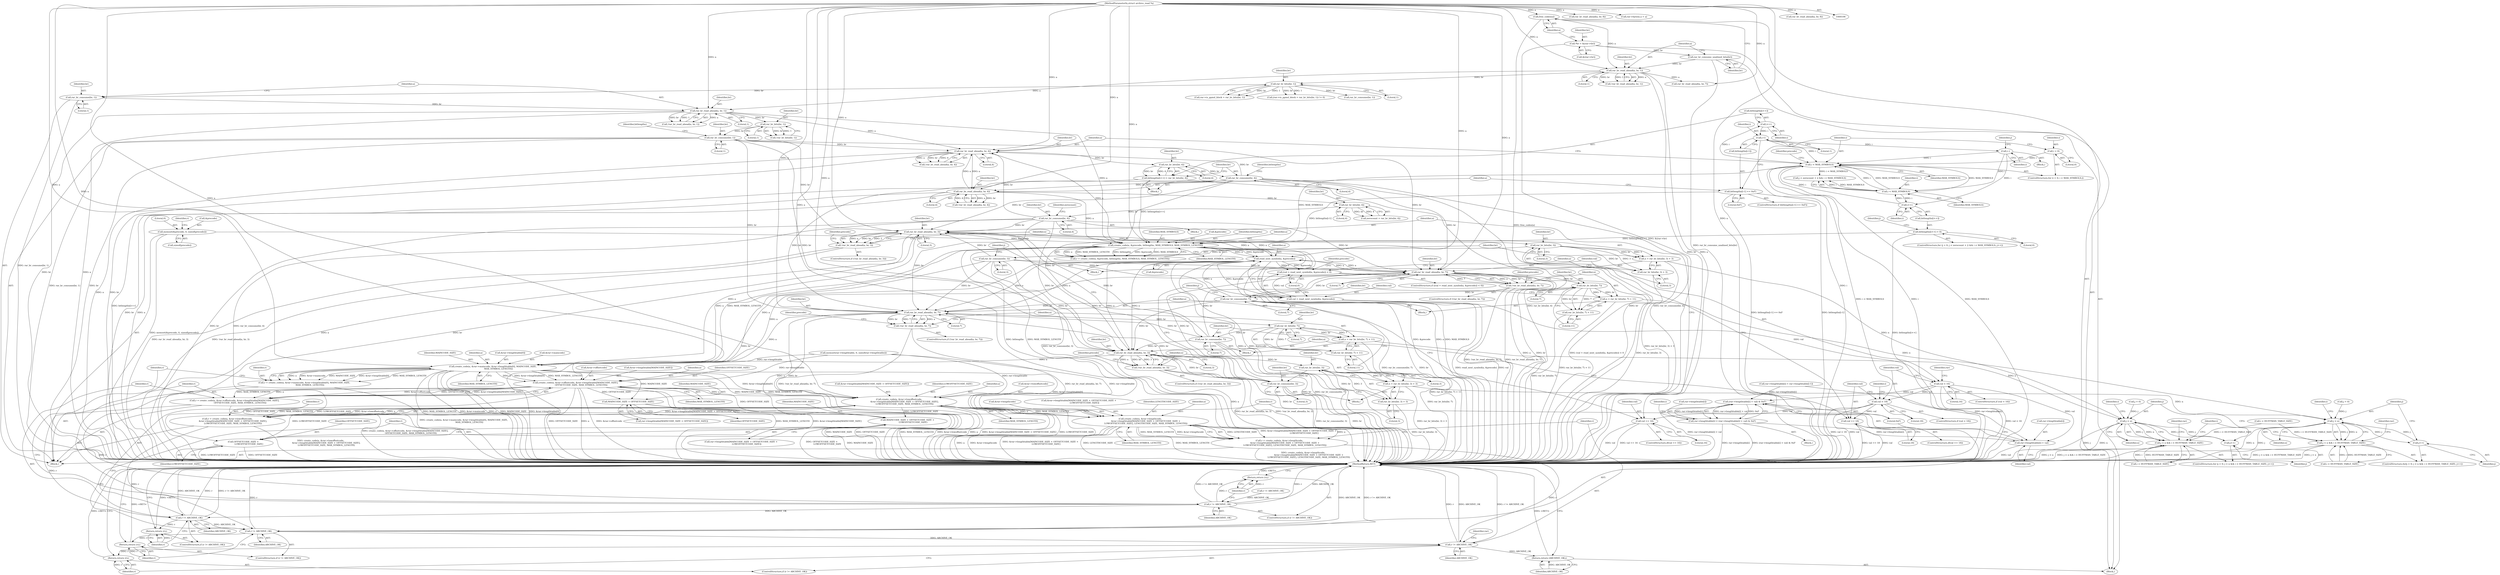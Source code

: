 digraph "0_libarchive_05caadc7eedbef471ac9610809ba683f0c698700@API" {
"1000643" [label="(Call,rar_br_read_ahead(a, br, 3))"];
"1000570" [label="(Call,read_next_symbol(a, &precode))"];
"1000761" [label="(Call,rar_br_read_ahead(a, br, 7))"];
"1000107" [label="(MethodParameterIn,struct archive_read *a)"];
"1000692" [label="(Call,rar_br_consume(br, 7))"];
"1000688" [label="(Call,rar_br_bits(br, 7))"];
"1000671" [label="(Call,rar_br_read_ahead(a, br, 7))"];
"1000782" [label="(Call,rar_br_consume(br, 7))"];
"1000778" [label="(Call,rar_br_bits(br, 7))"];
"1000499" [label="(Call,rar_br_consume(br, 4))"];
"1000496" [label="(Call,rar_br_bits(br, 4))"];
"1000489" [label="(Call,rar_br_read_ahead(a, br, 4))"];
"1000462" [label="(Call,rar_br_read_ahead(a, br, 4))"];
"1000424" [label="(Call,rar_br_read_ahead(a, br, 1))"];
"1000142" [label="(Call,rar_br_read_ahead(a, br, 1))"];
"1000136" [label="(Call,free_codes(a))"];
"1000138" [label="(Call,rar_br_consume_unalined_bits(br))"];
"1000130" [label="(Call,*br = &(rar->br))"];
"1000419" [label="(Call,rar_br_consume(br, 1))"];
"1000153" [label="(Call,rar_br_bits(br, 1))"];
"1000475" [label="(Call,rar_br_consume(br, 4))"];
"1000472" [label="(Call,rar_br_bits(br, 4))"];
"1000443" [label="(Call,rar_br_consume(br, 1))"];
"1000431" [label="(Call,rar_br_bits(br, 1))"];
"1000664" [label="(Call,rar_br_consume(br, 3))"];
"1000660" [label="(Call,rar_br_bits(br, 3))"];
"1000643" [label="(Call,rar_br_read_ahead(a, br, 3))"];
"1000754" [label="(Call,rar_br_consume(br, 3))"];
"1000750" [label="(Call,rar_br_bits(br, 3))"];
"1000733" [label="(Call,rar_br_read_ahead(a, br, 3))"];
"1000536" [label="(Call,create_code(a, &precode, bitlengths, MAX_SYMBOLS, MAX_SYMBOL_LENGTH))"];
"1000528" [label="(Call,memset(&precode, 0, sizeof(precode)))"];
"1000467" [label="(Call,bitlengths[i++] = rar_br_bits(br, 4))"];
"1000479" [label="(Call,bitlengths[i-1] == 0xF)"];
"1000522" [label="(Call,bitlengths[i++] = 0)"];
"1000456" [label="(Call,i < MAX_SYMBOLS)"];
"1000505" [label="(Call,i--)"];
"1000482" [label="(Call,i-1)"];
"1000470" [label="(Call,i++)"];
"1000517" [label="(Call,i < MAX_SYMBOLS)"];
"1000525" [label="(Call,i++)"];
"1000453" [label="(Call,i = 0)"];
"1000567" [label="(Call,(val = read_next_symbol(a, &precode)) < 0)"];
"1000568" [label="(Call,val = read_next_symbol(a, &precode))"];
"1000587" [label="(Call,val < 16)"];
"1000597" [label="(Call,(rar->lengthtable[i] + val) & 0xF)"];
"1000591" [label="(Call,rar->lengthtable[i] = (rar->lengthtable[i] + val) & 0xF)"];
"1000598" [label="(Call,rar->lengthtable[i] + val)"];
"1000610" [label="(Call,val < 18)"];
"1000637" [label="(Call,val == 16)"];
"1000727" [label="(Call,val == 18)"];
"1000642" [label="(Call,!rar_br_read_ahead(a, br, 3))"];
"1000657" [label="(Call,n = rar_br_bits(br, 3) + 3)"];
"1000700" [label="(Call,j < n)"];
"1000699" [label="(Call,j < n && i < HUFFMAN_TABLE_SIZE)"];
"1000706" [label="(Call,j++)"];
"1000659" [label="(Call,rar_br_bits(br, 3) + 3)"];
"1000670" [label="(Call,!rar_br_read_ahead(a, br, 7))"];
"1000685" [label="(Call,n = rar_br_bits(br, 7) + 11)"];
"1000687" [label="(Call,rar_br_bits(br, 7) + 11)"];
"1000732" [label="(Call,!rar_br_read_ahead(a, br, 3))"];
"1000747" [label="(Call,n = rar_br_bits(br, 3) + 3)"];
"1000790" [label="(Call,j < n)"];
"1000789" [label="(Call,j < n && i < HUFFMAN_TABLE_SIZE)"];
"1000796" [label="(Call,j++)"];
"1000749" [label="(Call,rar_br_bits(br, 3) + 3)"];
"1000760" [label="(Call,!rar_br_read_ahead(a, br, 7))"];
"1000775" [label="(Call,n = rar_br_bits(br, 7) + 11)"];
"1000777" [label="(Call,rar_br_bits(br, 7) + 11)"];
"1000816" [label="(Call,create_code(a, &rar->maincode, &rar->lengthtable[0], MAINCODE_SIZE,\n                MAX_SYMBOL_LENGTH))"];
"1000814" [label="(Call,r = create_code(a, &rar->maincode, &rar->lengthtable[0], MAINCODE_SIZE,\n                MAX_SYMBOL_LENGTH))"];
"1000831" [label="(Call,r != ARCHIVE_OK)"];
"1000834" [label="(Return,return (r);)"];
"1000853" [label="(Call,r != ARCHIVE_OK)"];
"1000856" [label="(Return,return (r);)"];
"1000877" [label="(Call,r != ARCHIVE_OK)"];
"1000880" [label="(Return,return (r);)"];
"1000903" [label="(Call,r != ARCHIVE_OK)"];
"1000906" [label="(Return,return (r);)"];
"1001006" [label="(Return,return (ARCHIVE_OK);)"];
"1000838" [label="(Call,create_code(a, &rar->offsetcode, &rar->lengthtable[MAINCODE_SIZE],\n                OFFSETCODE_SIZE, MAX_SYMBOL_LENGTH))"];
"1000836" [label="(Call,r = create_code(a, &rar->offsetcode, &rar->lengthtable[MAINCODE_SIZE],\n                OFFSETCODE_SIZE, MAX_SYMBOL_LENGTH))"];
"1000860" [label="(Call,create_code(a, &rar->lowoffsetcode,\n                &rar->lengthtable[MAINCODE_SIZE + OFFSETCODE_SIZE],\n                LOWOFFSETCODE_SIZE, MAX_SYMBOL_LENGTH))"];
"1000858" [label="(Call,r = create_code(a, &rar->lowoffsetcode,\n                &rar->lengthtable[MAINCODE_SIZE + OFFSETCODE_SIZE],\n                LOWOFFSETCODE_SIZE, MAX_SYMBOL_LENGTH))"];
"1000884" [label="(Call,create_code(a, &rar->lengthcode,\n                &rar->lengthtable[MAINCODE_SIZE + OFFSETCODE_SIZE +\n                LOWOFFSETCODE_SIZE], LENGTHCODE_SIZE, MAX_SYMBOL_LENGTH))"];
"1000882" [label="(Call,r = create_code(a, &rar->lengthcode,\n                &rar->lengthtable[MAINCODE_SIZE + OFFSETCODE_SIZE +\n                LOWOFFSETCODE_SIZE], LENGTHCODE_SIZE, MAX_SYMBOL_LENGTH))"];
"1000895" [label="(Call,MAINCODE_SIZE + OFFSETCODE_SIZE +\n                LOWOFFSETCODE_SIZE)"];
"1000897" [label="(Call,OFFSETCODE_SIZE +\n                LOWOFFSETCODE_SIZE)"];
"1000871" [label="(Call,MAINCODE_SIZE + OFFSETCODE_SIZE)"];
"1000607" [label="(Identifier,i)"];
"1000768" [label="(Identifier,precode)"];
"1000578" [label="(Identifier,precode)"];
"1000702" [label="(Identifier,n)"];
"1000501" [label="(Literal,4)"];
"1000689" [label="(Identifier,br)"];
"1000137" [label="(Identifier,a)"];
"1000448" [label="(Identifier,bitlengths)"];
"1000694" [label="(Literal,7)"];
"1000148" [label="(Call,(rar->is_ppmd_block = rar_br_bits(br, 1)) != 0)"];
"1000471" [label="(Identifier,i)"];
"1000598" [label="(Call,rar->lengthtable[i] + val)"];
"1000734" [label="(Identifier,a)"];
"1000790" [label="(Call,j < n)"];
"1000818" [label="(Call,&rar->maincode)"];
"1000896" [label="(Identifier,MAINCODE_SIZE)"];
"1000472" [label="(Call,rar_br_bits(br, 4))"];
"1000898" [label="(Identifier,OFFSETCODE_SIZE)"];
"1000484" [label="(Literal,1)"];
"1000467" [label="(Call,bitlengths[i++] = rar_br_bits(br, 4))"];
"1000876" [label="(ControlStructure,if (r != ARCHIVE_OK))"];
"1000494" [label="(Call,zerocount = rar_br_bits(br, 4))"];
"1000488" [label="(Call,!rar_br_read_ahead(a, br, 4))"];
"1000796" [label="(Call,j++)"];
"1000420" [label="(Identifier,br)"];
"1000853" [label="(Call,r != ARCHIVE_OK)"];
"1000672" [label="(Identifier,a)"];
"1000897" [label="(Call,OFFSETCODE_SIZE +\n                LOWOFFSETCODE_SIZE)"];
"1000537" [label="(Identifier,a)"];
"1000762" [label="(Identifier,a)"];
"1000499" [label="(Call,rar_br_consume(br, 4))"];
"1000659" [label="(Call,rar_br_bits(br, 3) + 3)"];
"1000498" [label="(Literal,4)"];
"1000423" [label="(Call,!rar_br_read_ahead(a, br, 1))"];
"1000707" [label="(Identifier,j)"];
"1000670" [label="(Call,!rar_br_read_ahead(a, br, 7))"];
"1000567" [label="(Call,(val = read_next_symbol(a, &precode)) < 0)"];
"1000519" [label="(Identifier,MAX_SYMBOLS)"];
"1000862" [label="(Call,&rar->lowoffsetcode)"];
"1000209" [label="(Call,rar_br_read_ahead(a, br, 8))"];
"1000787" [label="(Identifier,j)"];
"1000662" [label="(Literal,3)"];
"1000751" [label="(Identifier,br)"];
"1000828" [label="(Identifier,MAINCODE_SIZE)"];
"1000486" [label="(Block,)"];
"1000906" [label="(Return,return (r);)"];
"1000697" [label="(Identifier,j)"];
"1000541" [label="(Identifier,MAX_SYMBOLS)"];
"1000525" [label="(Call,i++)"];
"1000534" [label="(Call,r = create_code(a, &precode, bitlengths, MAX_SYMBOLS, MAX_SYMBOL_LENGTH))"];
"1000589" [label="(Literal,16)"];
"1000728" [label="(Identifier,val)"];
"1000872" [label="(Identifier,MAINCODE_SIZE)"];
"1000489" [label="(Call,rar_br_read_ahead(a, br, 4))"];
"1000462" [label="(Call,rar_br_read_ahead(a, br, 4))"];
"1000664" [label="(Call,rar_br_consume(br, 3))"];
"1000481" [label="(Identifier,bitlengths)"];
"1000108" [label="(Block,)"];
"1000459" [label="(Block,)"];
"1000474" [label="(Literal,4)"];
"1000793" [label="(Call,i < HUFFMAN_TABLE_SIZE)"];
"1000139" [label="(Identifier,br)"];
"1000904" [label="(Identifier,r)"];
"1000563" [label="(Identifier,i)"];
"1000783" [label="(Identifier,br)"];
"1000490" [label="(Identifier,a)"];
"1000532" [label="(Call,sizeof(precode))"];
"1000706" [label="(Call,j++)"];
"1000492" [label="(Literal,4)"];
"1000138" [label="(Call,rar_br_consume_unalined_bits(br))"];
"1000733" [label="(Call,rar_br_read_ahead(a, br, 3))"];
"1000445" [label="(Literal,1)"];
"1000838" [label="(Call,create_code(a, &rar->offsetcode, &rar->lengthtable[MAINCODE_SIZE],\n                OFFSETCODE_SIZE, MAX_SYMBOL_LENGTH))"];
"1000456" [label="(Call,i < MAX_SYMBOLS)"];
"1000452" [label="(ControlStructure,for (i = 0; i < MAX_SYMBOLS;))"];
"1000587" [label="(Call,val < 16)"];
"1000570" [label="(Call,read_next_symbol(a, &precode))"];
"1000780" [label="(Literal,7)"];
"1000660" [label="(Call,rar_br_bits(br, 3))"];
"1000527" [label="(Literal,0)"];
"1000712" [label="(Identifier,rar)"];
"1000454" [label="(Identifier,i)"];
"1000866" [label="(Call,&rar->lengthtable[MAINCODE_SIZE + OFFSETCODE_SIZE])"];
"1000562" [label="(Call,i < HUFFMAN_TABLE_SIZE)"];
"1000465" [label="(Literal,4)"];
"1000673" [label="(Identifier,br)"];
"1000611" [label="(Identifier,val)"];
"1000699" [label="(Call,j < n && i < HUFFMAN_TABLE_SIZE)"];
"1000637" [label="(Call,val == 16)"];
"1000542" [label="(Identifier,MAX_SYMBOL_LENGTH)"];
"1000496" [label="(Call,rar_br_bits(br, 4))"];
"1000569" [label="(Identifier,val)"];
"1000817" [label="(Identifier,a)"];
"1000874" [label="(Identifier,LOWOFFSETCODE_SIZE)"];
"1000536" [label="(Call,create_code(a, &precode, bitlengths, MAX_SYMBOLS, MAX_SYMBOL_LENGTH))"];
"1000517" [label="(Call,i < MAX_SYMBOLS)"];
"1000761" [label="(Call,rar_br_read_ahead(a, br, 7))"];
"1000661" [label="(Identifier,br)"];
"1000686" [label="(Identifier,n)"];
"1000531" [label="(Literal,0)"];
"1000461" [label="(Call,!rar_br_read_ahead(a, br, 4))"];
"1000523" [label="(Call,bitlengths[i++])"];
"1000886" [label="(Call,&rar->lengthcode)"];
"1000731" [label="(ControlStructure,if (!rar_br_read_ahead(a, br, 3)))"];
"1000668" [label="(Block,)"];
"1000902" [label="(ControlStructure,if (r != ARCHIVE_OK))"];
"1000794" [label="(Identifier,i)"];
"1000750" [label="(Call,rar_br_bits(br, 3))"];
"1000764" [label="(Literal,7)"];
"1000791" [label="(Identifier,j)"];
"1000590" [label="(Block,)"];
"1000899" [label="(Identifier,LOWOFFSETCODE_SIZE)"];
"1000852" [label="(ControlStructure,if (r != ARCHIVE_OK))"];
"1000883" [label="(Identifier,r)"];
"1000418" [label="(Block,)"];
"1000586" [label="(ControlStructure,if (val < 16))"];
"1000704" [label="(Identifier,i)"];
"1000884" [label="(Call,create_code(a, &rar->lengthcode,\n                &rar->lengthtable[MAINCODE_SIZE + OFFSETCODE_SIZE +\n                LOWOFFSETCODE_SIZE], LENGTHCODE_SIZE, MAX_SYMBOL_LENGTH))"];
"1000572" [label="(Call,&precode)"];
"1000816" [label="(Call,create_code(a, &rar->maincode, &rar->lengthtable[0], MAINCODE_SIZE,\n                MAX_SYMBOL_LENGTH))"];
"1000574" [label="(Literal,0)"];
"1000678" [label="(Identifier,precode)"];
"1000814" [label="(Call,r = create_code(a, &rar->maincode, &rar->lengthtable[0], MAINCODE_SIZE,\n                MAX_SYMBOL_LENGTH))"];
"1000830" [label="(ControlStructure,if (r != ARCHIVE_OK))"];
"1000867" [label="(Call,rar->lengthtable[MAINCODE_SIZE + OFFSETCODE_SIZE])"];
"1000477" [label="(Literal,4)"];
"1000282" [label="(Call,rar->bytein.a = a)"];
"1000687" [label="(Call,rar_br_bits(br, 7) + 11)"];
"1000831" [label="(Call,r != ARCHIVE_OK)"];
"1000784" [label="(Literal,7)"];
"1000690" [label="(Literal,7)"];
"1000860" [label="(Call,create_code(a, &rar->lowoffsetcode,\n                &rar->lengthtable[MAINCODE_SIZE + OFFSETCODE_SIZE],\n                LOWOFFSETCODE_SIZE, MAX_SYMBOL_LENGTH))"];
"1000693" [label="(Identifier,br)"];
"1000476" [label="(Identifier,br)"];
"1000506" [label="(Identifier,i)"];
"1000674" [label="(Literal,7)"];
"1000473" [label="(Identifier,br)"];
"1000646" [label="(Literal,3)"];
"1000592" [label="(Call,rar->lengthtable[i])"];
"1000639" [label="(Literal,16)"];
"1000822" [label="(Call,&rar->lengthtable[0])"];
"1000421" [label="(Literal,1)"];
"1000544" [label="(Call,r != ARCHIVE_OK)"];
"1000878" [label="(Identifier,r)"];
"1000781" [label="(Literal,11)"];
"1000905" [label="(Identifier,ARCHIVE_OK)"];
"1000779" [label="(Identifier,br)"];
"1000444" [label="(Identifier,br)"];
"1000616" [label="(Identifier,i)"];
"1000158" [label="(Call,rar_br_consume(br, 1))"];
"1000700" [label="(Call,j < n)"];
"1000141" [label="(Call,!rar_br_read_ahead(a, br, 1))"];
"1000801" [label="(Identifier,rar)"];
"1000879" [label="(Identifier,ARCHIVE_OK)"];
"1000890" [label="(Call,&rar->lengthtable[MAINCODE_SIZE + OFFSETCODE_SIZE +\n                LOWOFFSETCODE_SIZE])"];
"1000900" [label="(Identifier,LENGTHCODE_SIZE)"];
"1000153" [label="(Call,rar_br_bits(br, 1))"];
"1000482" [label="(Call,i-1)"];
"1000605" [label="(Literal,0xF)"];
"1000594" [label="(Identifier,rar)"];
"1000155" [label="(Literal,1)"];
"1000149" [label="(Call,rar->is_ppmd_block = rar_br_bits(br, 1))"];
"1000701" [label="(Identifier,j)"];
"1000776" [label="(Identifier,n)"];
"1000854" [label="(Identifier,r)"];
"1000597" [label="(Call,(rar->lengthtable[i] + val) & 0xF)"];
"1000696" [label="(Call,j = 0)"];
"1000154" [label="(Identifier,br)"];
"1000130" [label="(Call,*br = &(rar->br))"];
"1000669" [label="(ControlStructure,if (!rar_br_read_ahead(a, br, 7)))"];
"1000736" [label="(Literal,3)"];
"1000685" [label="(Call,n = rar_br_bits(br, 7) + 11)"];
"1000591" [label="(Call,rar->lengthtable[i] = (rar->lengthtable[i] + val) & 0xF)"];
"1000658" [label="(Identifier,n)"];
"1000747" [label="(Call,n = rar_br_bits(br, 3) + 3)"];
"1000759" [label="(ControlStructure,if (!rar_br_read_ahead(a, br, 7)))"];
"1000695" [label="(ControlStructure,for (j = 0; j < n && i < HUFFMAN_TABLE_SIZE; j++))"];
"1000752" [label="(Literal,3)"];
"1000815" [label="(Identifier,r)"];
"1000610" [label="(Call,val < 18)"];
"1000521" [label="(Identifier,j)"];
"1000833" [label="(Identifier,ARCHIVE_OK)"];
"1000727" [label="(Call,val == 18)"];
"1000895" [label="(Call,MAINCODE_SIZE + OFFSETCODE_SIZE +\n                LOWOFFSETCODE_SIZE)"];
"1000861" [label="(Identifier,a)"];
"1000530" [label="(Identifier,precode)"];
"1000609" [label="(ControlStructure,if (val < 18))"];
"1000143" [label="(Identifier,a)"];
"1001023" [label="(MethodReturn,RET)"];
"1000509" [label="(Identifier,j)"];
"1000839" [label="(Identifier,a)"];
"1000671" [label="(Call,rar_br_read_ahead(a, br, 7))"];
"1000703" [label="(Call,i < HUFFMAN_TABLE_SIZE)"];
"1000732" [label="(Call,!rar_br_read_ahead(a, br, 3))"];
"1000470" [label="(Call,i++)"];
"1000657" [label="(Call,n = rar_br_bits(br, 3) + 3)"];
"1000730" [label="(Block,)"];
"1000507" [label="(ControlStructure,for (j = 0; j < zerocount + 2 && i < MAX_SYMBOLS; j++))"];
"1000526" [label="(Identifier,i)"];
"1000755" [label="(Identifier,br)"];
"1000431" [label="(Call,rar_br_bits(br, 1))"];
"1000642" [label="(Call,!rar_br_read_ahead(a, br, 3))"];
"1000650" [label="(Identifier,precode)"];
"1000748" [label="(Identifier,n)"];
"1000891" [label="(Call,rar->lengthtable[MAINCODE_SIZE + OFFSETCODE_SIZE +\n                LOWOFFSETCODE_SIZE])"];
"1000641" [label="(ControlStructure,if (!rar_br_read_ahead(a, br, 3)))"];
"1000855" [label="(Identifier,ARCHIVE_OK)"];
"1000566" [label="(ControlStructure,if ((val = read_next_symbol(a, &precode)) < 0))"];
"1000880" [label="(Return,return (r);)"];
"1000885" [label="(Identifier,a)"];
"1000797" [label="(Identifier,j)"];
"1000851" [label="(Identifier,MAX_SYMBOL_LENGTH)"];
"1000538" [label="(Call,&precode)"];
"1000142" [label="(Call,rar_br_read_ahead(a, br, 1))"];
"1000837" [label="(Identifier,r)"];
"1000834" [label="(Return,return (r);)"];
"1000528" [label="(Call,memset(&precode, 0, sizeof(precode)))"];
"1000836" [label="(Call,r = create_code(a, &rar->offsetcode, &rar->lengthtable[MAINCODE_SIZE],\n                OFFSETCODE_SIZE, MAX_SYMBOL_LENGTH))"];
"1000497" [label="(Identifier,br)"];
"1000571" [label="(Identifier,a)"];
"1000432" [label="(Identifier,br)"];
"1000871" [label="(Call,MAINCODE_SIZE + OFFSETCODE_SIZE)"];
"1000163" [label="(Call,rar_br_read_ahead(a, br, 7))"];
"1000882" [label="(Call,r = create_code(a, &rar->lengthcode,\n                &rar->lengthtable[MAINCODE_SIZE + OFFSETCODE_SIZE +\n                LOWOFFSETCODE_SIZE], LENGTHCODE_SIZE, MAX_SYMBOL_LENGTH))"];
"1000424" [label="(Call,rar_br_read_ahead(a, br, 1))"];
"1000426" [label="(Identifier,br)"];
"1000458" [label="(Identifier,MAX_SYMBOLS)"];
"1000463" [label="(Identifier,a)"];
"1000858" [label="(Call,r = create_code(a, &rar->lowoffsetcode,\n                &rar->lengthtable[MAINCODE_SIZE + OFFSETCODE_SIZE],\n                LOWOFFSETCODE_SIZE, MAX_SYMBOL_LENGTH))"];
"1000912" [label="(Identifier,rar)"];
"1000640" [label="(Block,)"];
"1000427" [label="(Literal,1)"];
"1000785" [label="(ControlStructure,for(j = 0; j < n && i < HUFFMAN_TABLE_SIZE; j++))"];
"1000644" [label="(Identifier,a)"];
"1000485" [label="(Literal,0xF)"];
"1000786" [label="(Call,j = 0)"];
"1000753" [label="(Literal,3)"];
"1000612" [label="(Literal,18)"];
"1000434" [label="(Call,memset(rar->lengthtable, 0, sizeof(rar->lengthtable)))"];
"1000183" [label="(Call,rar_br_read_ahead(a, br, 8))"];
"1000504" [label="(Block,)"];
"1000873" [label="(Identifier,OFFSETCODE_SIZE)"];
"1000777" [label="(Call,rar_br_bits(br, 7) + 11)"];
"1000829" [label="(Identifier,MAX_SYMBOL_LENGTH)"];
"1000881" [label="(Identifier,r)"];
"1000638" [label="(Identifier,val)"];
"1000453" [label="(Call,i = 0)"];
"1000832" [label="(Identifier,r)"];
"1000500" [label="(Identifier,br)"];
"1000511" [label="(Call,j < zerocount + 2 && i < MAX_SYMBOLS)"];
"1000599" [label="(Call,rar->lengthtable[i])"];
"1000763" [label="(Identifier,br)"];
"1000540" [label="(Identifier,bitlengths)"];
"1000857" [label="(Identifier,r)"];
"1001007" [label="(Identifier,ARCHIVE_OK)"];
"1000503" [label="(Identifier,zerocount)"];
"1000491" [label="(Identifier,br)"];
"1000479" [label="(Call,bitlengths[i-1] == 0xF)"];
"1000136" [label="(Call,free_codes(a))"];
"1000665" [label="(Identifier,br)"];
"1000518" [label="(Identifier,i)"];
"1000709" [label="(Call,rar->lengthtable[i] = rar->lengthtable[i-1])"];
"1000692" [label="(Call,rar_br_consume(br, 7))"];
"1000455" [label="(Literal,0)"];
"1000850" [label="(Identifier,OFFSETCODE_SIZE)"];
"1000443" [label="(Call,rar_br_consume(br, 1))"];
"1000907" [label="(Identifier,r)"];
"1000840" [label="(Call,&rar->offsetcode)"];
"1000433" [label="(Literal,1)"];
"1000792" [label="(Identifier,n)"];
"1000425" [label="(Identifier,a)"];
"1000107" [label="(MethodParameterIn,struct archive_read *a)"];
"1000636" [label="(ControlStructure,if(val == 16))"];
"1000145" [label="(Literal,1)"];
"1000778" [label="(Call,rar_br_bits(br, 7))"];
"1000875" [label="(Identifier,MAX_SYMBOL_LENGTH)"];
"1000758" [label="(Block,)"];
"1000645" [label="(Identifier,br)"];
"1000478" [label="(ControlStructure,if (bitlengths[i-1] == 0xF))"];
"1000688" [label="(Call,rar_br_bits(br, 7))"];
"1000522" [label="(Call,bitlengths[i++] = 0)"];
"1000901" [label="(Identifier,MAX_SYMBOL_LENGTH)"];
"1000475" [label="(Call,rar_br_consume(br, 4))"];
"1000756" [label="(Literal,3)"];
"1000132" [label="(Call,&(rar->br))"];
"1000144" [label="(Identifier,br)"];
"1000568" [label="(Call,val = read_next_symbol(a, &precode))"];
"1000464" [label="(Identifier,br)"];
"1000535" [label="(Identifier,r)"];
"1000131" [label="(Identifier,br)"];
"1000483" [label="(Identifier,i)"];
"1000729" [label="(Literal,18)"];
"1000430" [label="(Call,!rar_br_bits(br, 1))"];
"1000505" [label="(Call,i--)"];
"1000749" [label="(Call,rar_br_bits(br, 3) + 3)"];
"1000856" [label="(Return,return (r);)"];
"1000903" [label="(Call,r != ARCHIVE_OK)"];
"1000735" [label="(Identifier,br)"];
"1000419" [label="(Call,rar_br_consume(br, 1))"];
"1000588" [label="(Identifier,val)"];
"1000754" [label="(Call,rar_br_consume(br, 3))"];
"1000468" [label="(Call,bitlengths[i++])"];
"1000782" [label="(Call,rar_br_consume(br, 7))"];
"1000480" [label="(Call,bitlengths[i-1])"];
"1000691" [label="(Literal,11)"];
"1000726" [label="(ControlStructure,if(val == 18))"];
"1000740" [label="(Identifier,precode)"];
"1000789" [label="(Call,j < n && i < HUFFMAN_TABLE_SIZE)"];
"1000604" [label="(Identifier,val)"];
"1000844" [label="(Call,&rar->lengthtable[MAINCODE_SIZE])"];
"1001006" [label="(Return,return (ARCHIVE_OK);)"];
"1000529" [label="(Call,&precode)"];
"1000775" [label="(Call,n = rar_br_bits(br, 7) + 11)"];
"1000835" [label="(Identifier,r)"];
"1000859" [label="(Identifier,r)"];
"1000666" [label="(Literal,3)"];
"1000663" [label="(Literal,3)"];
"1000877" [label="(Call,r != ARCHIVE_OK)"];
"1000457" [label="(Identifier,i)"];
"1000643" [label="(Call,rar_br_read_ahead(a, br, 3))"];
"1000760" [label="(Call,!rar_br_read_ahead(a, br, 7))"];
"1000643" -> "1000642"  [label="AST: "];
"1000643" -> "1000646"  [label="CFG: "];
"1000644" -> "1000643"  [label="AST: "];
"1000645" -> "1000643"  [label="AST: "];
"1000646" -> "1000643"  [label="AST: "];
"1000642" -> "1000643"  [label="CFG: "];
"1000643" -> "1001023"  [label="DDG: a"];
"1000643" -> "1001023"  [label="DDG: br"];
"1000643" -> "1000570"  [label="DDG: a"];
"1000643" -> "1000642"  [label="DDG: a"];
"1000643" -> "1000642"  [label="DDG: br"];
"1000643" -> "1000642"  [label="DDG: 3"];
"1000570" -> "1000643"  [label="DDG: a"];
"1000107" -> "1000643"  [label="DDG: a"];
"1000692" -> "1000643"  [label="DDG: br"];
"1000782" -> "1000643"  [label="DDG: br"];
"1000499" -> "1000643"  [label="DDG: br"];
"1000664" -> "1000643"  [label="DDG: br"];
"1000443" -> "1000643"  [label="DDG: br"];
"1000475" -> "1000643"  [label="DDG: br"];
"1000754" -> "1000643"  [label="DDG: br"];
"1000643" -> "1000660"  [label="DDG: br"];
"1000643" -> "1000816"  [label="DDG: a"];
"1000570" -> "1000568"  [label="AST: "];
"1000570" -> "1000572"  [label="CFG: "];
"1000571" -> "1000570"  [label="AST: "];
"1000572" -> "1000570"  [label="AST: "];
"1000568" -> "1000570"  [label="CFG: "];
"1000570" -> "1001023"  [label="DDG: a"];
"1000570" -> "1001023"  [label="DDG: &precode"];
"1000570" -> "1000567"  [label="DDG: a"];
"1000570" -> "1000567"  [label="DDG: &precode"];
"1000570" -> "1000568"  [label="DDG: a"];
"1000570" -> "1000568"  [label="DDG: &precode"];
"1000761" -> "1000570"  [label="DDG: a"];
"1000671" -> "1000570"  [label="DDG: a"];
"1000536" -> "1000570"  [label="DDG: a"];
"1000536" -> "1000570"  [label="DDG: &precode"];
"1000733" -> "1000570"  [label="DDG: a"];
"1000107" -> "1000570"  [label="DDG: a"];
"1000570" -> "1000671"  [label="DDG: a"];
"1000570" -> "1000733"  [label="DDG: a"];
"1000570" -> "1000761"  [label="DDG: a"];
"1000570" -> "1000816"  [label="DDG: a"];
"1000761" -> "1000760"  [label="AST: "];
"1000761" -> "1000764"  [label="CFG: "];
"1000762" -> "1000761"  [label="AST: "];
"1000763" -> "1000761"  [label="AST: "];
"1000764" -> "1000761"  [label="AST: "];
"1000760" -> "1000761"  [label="CFG: "];
"1000761" -> "1001023"  [label="DDG: a"];
"1000761" -> "1001023"  [label="DDG: br"];
"1000761" -> "1000760"  [label="DDG: a"];
"1000761" -> "1000760"  [label="DDG: br"];
"1000761" -> "1000760"  [label="DDG: 7"];
"1000107" -> "1000761"  [label="DDG: a"];
"1000692" -> "1000761"  [label="DDG: br"];
"1000782" -> "1000761"  [label="DDG: br"];
"1000499" -> "1000761"  [label="DDG: br"];
"1000664" -> "1000761"  [label="DDG: br"];
"1000443" -> "1000761"  [label="DDG: br"];
"1000475" -> "1000761"  [label="DDG: br"];
"1000754" -> "1000761"  [label="DDG: br"];
"1000761" -> "1000778"  [label="DDG: br"];
"1000761" -> "1000816"  [label="DDG: a"];
"1000107" -> "1000106"  [label="AST: "];
"1000107" -> "1001023"  [label="DDG: a"];
"1000107" -> "1000136"  [label="DDG: a"];
"1000107" -> "1000142"  [label="DDG: a"];
"1000107" -> "1000163"  [label="DDG: a"];
"1000107" -> "1000183"  [label="DDG: a"];
"1000107" -> "1000209"  [label="DDG: a"];
"1000107" -> "1000282"  [label="DDG: a"];
"1000107" -> "1000424"  [label="DDG: a"];
"1000107" -> "1000462"  [label="DDG: a"];
"1000107" -> "1000489"  [label="DDG: a"];
"1000107" -> "1000536"  [label="DDG: a"];
"1000107" -> "1000671"  [label="DDG: a"];
"1000107" -> "1000733"  [label="DDG: a"];
"1000107" -> "1000816"  [label="DDG: a"];
"1000107" -> "1000838"  [label="DDG: a"];
"1000107" -> "1000860"  [label="DDG: a"];
"1000107" -> "1000884"  [label="DDG: a"];
"1000692" -> "1000668"  [label="AST: "];
"1000692" -> "1000694"  [label="CFG: "];
"1000693" -> "1000692"  [label="AST: "];
"1000694" -> "1000692"  [label="AST: "];
"1000697" -> "1000692"  [label="CFG: "];
"1000692" -> "1001023"  [label="DDG: br"];
"1000692" -> "1001023"  [label="DDG: rar_br_consume(br, 7)"];
"1000692" -> "1000671"  [label="DDG: br"];
"1000688" -> "1000692"  [label="DDG: br"];
"1000692" -> "1000733"  [label="DDG: br"];
"1000688" -> "1000687"  [label="AST: "];
"1000688" -> "1000690"  [label="CFG: "];
"1000689" -> "1000688"  [label="AST: "];
"1000690" -> "1000688"  [label="AST: "];
"1000691" -> "1000688"  [label="CFG: "];
"1000688" -> "1000685"  [label="DDG: br"];
"1000688" -> "1000685"  [label="DDG: 7"];
"1000688" -> "1000687"  [label="DDG: br"];
"1000688" -> "1000687"  [label="DDG: 7"];
"1000671" -> "1000688"  [label="DDG: br"];
"1000671" -> "1000670"  [label="AST: "];
"1000671" -> "1000674"  [label="CFG: "];
"1000672" -> "1000671"  [label="AST: "];
"1000673" -> "1000671"  [label="AST: "];
"1000674" -> "1000671"  [label="AST: "];
"1000670" -> "1000671"  [label="CFG: "];
"1000671" -> "1001023"  [label="DDG: a"];
"1000671" -> "1001023"  [label="DDG: br"];
"1000671" -> "1000670"  [label="DDG: a"];
"1000671" -> "1000670"  [label="DDG: br"];
"1000671" -> "1000670"  [label="DDG: 7"];
"1000782" -> "1000671"  [label="DDG: br"];
"1000499" -> "1000671"  [label="DDG: br"];
"1000664" -> "1000671"  [label="DDG: br"];
"1000443" -> "1000671"  [label="DDG: br"];
"1000475" -> "1000671"  [label="DDG: br"];
"1000754" -> "1000671"  [label="DDG: br"];
"1000671" -> "1000816"  [label="DDG: a"];
"1000782" -> "1000758"  [label="AST: "];
"1000782" -> "1000784"  [label="CFG: "];
"1000783" -> "1000782"  [label="AST: "];
"1000784" -> "1000782"  [label="AST: "];
"1000787" -> "1000782"  [label="CFG: "];
"1000782" -> "1001023"  [label="DDG: br"];
"1000782" -> "1001023"  [label="DDG: rar_br_consume(br, 7)"];
"1000782" -> "1000733"  [label="DDG: br"];
"1000778" -> "1000782"  [label="DDG: br"];
"1000778" -> "1000777"  [label="AST: "];
"1000778" -> "1000780"  [label="CFG: "];
"1000779" -> "1000778"  [label="AST: "];
"1000780" -> "1000778"  [label="AST: "];
"1000781" -> "1000778"  [label="CFG: "];
"1000778" -> "1000775"  [label="DDG: br"];
"1000778" -> "1000775"  [label="DDG: 7"];
"1000778" -> "1000777"  [label="DDG: br"];
"1000778" -> "1000777"  [label="DDG: 7"];
"1000499" -> "1000486"  [label="AST: "];
"1000499" -> "1000501"  [label="CFG: "];
"1000500" -> "1000499"  [label="AST: "];
"1000501" -> "1000499"  [label="AST: "];
"1000503" -> "1000499"  [label="CFG: "];
"1000499" -> "1001023"  [label="DDG: rar_br_consume(br, 4)"];
"1000499" -> "1001023"  [label="DDG: br"];
"1000499" -> "1000462"  [label="DDG: br"];
"1000496" -> "1000499"  [label="DDG: br"];
"1000499" -> "1000733"  [label="DDG: br"];
"1000496" -> "1000494"  [label="AST: "];
"1000496" -> "1000498"  [label="CFG: "];
"1000497" -> "1000496"  [label="AST: "];
"1000498" -> "1000496"  [label="AST: "];
"1000494" -> "1000496"  [label="CFG: "];
"1000496" -> "1000494"  [label="DDG: br"];
"1000496" -> "1000494"  [label="DDG: 4"];
"1000489" -> "1000496"  [label="DDG: br"];
"1000489" -> "1000488"  [label="AST: "];
"1000489" -> "1000492"  [label="CFG: "];
"1000490" -> "1000489"  [label="AST: "];
"1000491" -> "1000489"  [label="AST: "];
"1000492" -> "1000489"  [label="AST: "];
"1000488" -> "1000489"  [label="CFG: "];
"1000489" -> "1001023"  [label="DDG: br"];
"1000489" -> "1001023"  [label="DDG: a"];
"1000489" -> "1000462"  [label="DDG: a"];
"1000489" -> "1000488"  [label="DDG: a"];
"1000489" -> "1000488"  [label="DDG: br"];
"1000489" -> "1000488"  [label="DDG: 4"];
"1000462" -> "1000489"  [label="DDG: a"];
"1000475" -> "1000489"  [label="DDG: br"];
"1000489" -> "1000536"  [label="DDG: a"];
"1000462" -> "1000461"  [label="AST: "];
"1000462" -> "1000465"  [label="CFG: "];
"1000463" -> "1000462"  [label="AST: "];
"1000464" -> "1000462"  [label="AST: "];
"1000465" -> "1000462"  [label="AST: "];
"1000461" -> "1000462"  [label="CFG: "];
"1000462" -> "1001023"  [label="DDG: a"];
"1000462" -> "1001023"  [label="DDG: br"];
"1000462" -> "1000461"  [label="DDG: a"];
"1000462" -> "1000461"  [label="DDG: br"];
"1000462" -> "1000461"  [label="DDG: 4"];
"1000424" -> "1000462"  [label="DDG: a"];
"1000475" -> "1000462"  [label="DDG: br"];
"1000443" -> "1000462"  [label="DDG: br"];
"1000462" -> "1000472"  [label="DDG: br"];
"1000462" -> "1000536"  [label="DDG: a"];
"1000424" -> "1000423"  [label="AST: "];
"1000424" -> "1000427"  [label="CFG: "];
"1000425" -> "1000424"  [label="AST: "];
"1000426" -> "1000424"  [label="AST: "];
"1000427" -> "1000424"  [label="AST: "];
"1000423" -> "1000424"  [label="CFG: "];
"1000424" -> "1001023"  [label="DDG: br"];
"1000424" -> "1001023"  [label="DDG: a"];
"1000424" -> "1000423"  [label="DDG: a"];
"1000424" -> "1000423"  [label="DDG: br"];
"1000424" -> "1000423"  [label="DDG: 1"];
"1000142" -> "1000424"  [label="DDG: a"];
"1000419" -> "1000424"  [label="DDG: br"];
"1000424" -> "1000431"  [label="DDG: br"];
"1000424" -> "1000536"  [label="DDG: a"];
"1000142" -> "1000141"  [label="AST: "];
"1000142" -> "1000145"  [label="CFG: "];
"1000143" -> "1000142"  [label="AST: "];
"1000144" -> "1000142"  [label="AST: "];
"1000145" -> "1000142"  [label="AST: "];
"1000141" -> "1000142"  [label="CFG: "];
"1000142" -> "1001023"  [label="DDG: br"];
"1000142" -> "1001023"  [label="DDG: a"];
"1000142" -> "1000141"  [label="DDG: a"];
"1000142" -> "1000141"  [label="DDG: br"];
"1000142" -> "1000141"  [label="DDG: 1"];
"1000136" -> "1000142"  [label="DDG: a"];
"1000138" -> "1000142"  [label="DDG: br"];
"1000142" -> "1000153"  [label="DDG: br"];
"1000142" -> "1000163"  [label="DDG: a"];
"1000136" -> "1000108"  [label="AST: "];
"1000136" -> "1000137"  [label="CFG: "];
"1000137" -> "1000136"  [label="AST: "];
"1000139" -> "1000136"  [label="CFG: "];
"1000136" -> "1001023"  [label="DDG: free_codes(a)"];
"1000138" -> "1000108"  [label="AST: "];
"1000138" -> "1000139"  [label="CFG: "];
"1000139" -> "1000138"  [label="AST: "];
"1000143" -> "1000138"  [label="CFG: "];
"1000138" -> "1001023"  [label="DDG: rar_br_consume_unalined_bits(br)"];
"1000130" -> "1000138"  [label="DDG: br"];
"1000130" -> "1000108"  [label="AST: "];
"1000130" -> "1000132"  [label="CFG: "];
"1000131" -> "1000130"  [label="AST: "];
"1000132" -> "1000130"  [label="AST: "];
"1000137" -> "1000130"  [label="CFG: "];
"1000130" -> "1001023"  [label="DDG: &(rar->br)"];
"1000419" -> "1000418"  [label="AST: "];
"1000419" -> "1000421"  [label="CFG: "];
"1000420" -> "1000419"  [label="AST: "];
"1000421" -> "1000419"  [label="AST: "];
"1000425" -> "1000419"  [label="CFG: "];
"1000419" -> "1001023"  [label="DDG: rar_br_consume(br, 1)"];
"1000153" -> "1000419"  [label="DDG: br"];
"1000153" -> "1000149"  [label="AST: "];
"1000153" -> "1000155"  [label="CFG: "];
"1000154" -> "1000153"  [label="AST: "];
"1000155" -> "1000153"  [label="AST: "];
"1000149" -> "1000153"  [label="CFG: "];
"1000153" -> "1000148"  [label="DDG: br"];
"1000153" -> "1000148"  [label="DDG: 1"];
"1000153" -> "1000149"  [label="DDG: br"];
"1000153" -> "1000149"  [label="DDG: 1"];
"1000153" -> "1000158"  [label="DDG: br"];
"1000475" -> "1000459"  [label="AST: "];
"1000475" -> "1000477"  [label="CFG: "];
"1000476" -> "1000475"  [label="AST: "];
"1000477" -> "1000475"  [label="AST: "];
"1000481" -> "1000475"  [label="CFG: "];
"1000475" -> "1001023"  [label="DDG: br"];
"1000475" -> "1001023"  [label="DDG: rar_br_consume(br, 4)"];
"1000472" -> "1000475"  [label="DDG: br"];
"1000475" -> "1000733"  [label="DDG: br"];
"1000472" -> "1000467"  [label="AST: "];
"1000472" -> "1000474"  [label="CFG: "];
"1000473" -> "1000472"  [label="AST: "];
"1000474" -> "1000472"  [label="AST: "];
"1000467" -> "1000472"  [label="CFG: "];
"1000472" -> "1000467"  [label="DDG: br"];
"1000472" -> "1000467"  [label="DDG: 4"];
"1000443" -> "1000418"  [label="AST: "];
"1000443" -> "1000445"  [label="CFG: "];
"1000444" -> "1000443"  [label="AST: "];
"1000445" -> "1000443"  [label="AST: "];
"1000448" -> "1000443"  [label="CFG: "];
"1000443" -> "1001023"  [label="DDG: rar_br_consume(br, 1)"];
"1000443" -> "1001023"  [label="DDG: br"];
"1000431" -> "1000443"  [label="DDG: br"];
"1000443" -> "1000733"  [label="DDG: br"];
"1000431" -> "1000430"  [label="AST: "];
"1000431" -> "1000433"  [label="CFG: "];
"1000432" -> "1000431"  [label="AST: "];
"1000433" -> "1000431"  [label="AST: "];
"1000430" -> "1000431"  [label="CFG: "];
"1000431" -> "1000430"  [label="DDG: br"];
"1000431" -> "1000430"  [label="DDG: 1"];
"1000664" -> "1000640"  [label="AST: "];
"1000664" -> "1000666"  [label="CFG: "];
"1000665" -> "1000664"  [label="AST: "];
"1000666" -> "1000664"  [label="AST: "];
"1000697" -> "1000664"  [label="CFG: "];
"1000664" -> "1001023"  [label="DDG: rar_br_consume(br, 3)"];
"1000664" -> "1001023"  [label="DDG: br"];
"1000660" -> "1000664"  [label="DDG: br"];
"1000664" -> "1000733"  [label="DDG: br"];
"1000660" -> "1000659"  [label="AST: "];
"1000660" -> "1000662"  [label="CFG: "];
"1000661" -> "1000660"  [label="AST: "];
"1000662" -> "1000660"  [label="AST: "];
"1000663" -> "1000660"  [label="CFG: "];
"1000660" -> "1000657"  [label="DDG: br"];
"1000660" -> "1000657"  [label="DDG: 3"];
"1000660" -> "1000659"  [label="DDG: br"];
"1000660" -> "1000659"  [label="DDG: 3"];
"1000754" -> "1000730"  [label="AST: "];
"1000754" -> "1000756"  [label="CFG: "];
"1000755" -> "1000754"  [label="AST: "];
"1000756" -> "1000754"  [label="AST: "];
"1000787" -> "1000754"  [label="CFG: "];
"1000754" -> "1001023"  [label="DDG: rar_br_consume(br, 3)"];
"1000754" -> "1001023"  [label="DDG: br"];
"1000754" -> "1000733"  [label="DDG: br"];
"1000750" -> "1000754"  [label="DDG: br"];
"1000750" -> "1000749"  [label="AST: "];
"1000750" -> "1000752"  [label="CFG: "];
"1000751" -> "1000750"  [label="AST: "];
"1000752" -> "1000750"  [label="AST: "];
"1000753" -> "1000750"  [label="CFG: "];
"1000750" -> "1000747"  [label="DDG: br"];
"1000750" -> "1000747"  [label="DDG: 3"];
"1000750" -> "1000749"  [label="DDG: br"];
"1000750" -> "1000749"  [label="DDG: 3"];
"1000733" -> "1000750"  [label="DDG: br"];
"1000733" -> "1000732"  [label="AST: "];
"1000733" -> "1000736"  [label="CFG: "];
"1000734" -> "1000733"  [label="AST: "];
"1000735" -> "1000733"  [label="AST: "];
"1000736" -> "1000733"  [label="AST: "];
"1000732" -> "1000733"  [label="CFG: "];
"1000733" -> "1001023"  [label="DDG: br"];
"1000733" -> "1001023"  [label="DDG: a"];
"1000733" -> "1000732"  [label="DDG: a"];
"1000733" -> "1000732"  [label="DDG: br"];
"1000733" -> "1000732"  [label="DDG: 3"];
"1000733" -> "1000816"  [label="DDG: a"];
"1000536" -> "1000534"  [label="AST: "];
"1000536" -> "1000542"  [label="CFG: "];
"1000537" -> "1000536"  [label="AST: "];
"1000538" -> "1000536"  [label="AST: "];
"1000540" -> "1000536"  [label="AST: "];
"1000541" -> "1000536"  [label="AST: "];
"1000542" -> "1000536"  [label="AST: "];
"1000534" -> "1000536"  [label="CFG: "];
"1000536" -> "1001023"  [label="DDG: bitlengths"];
"1000536" -> "1001023"  [label="DDG: MAX_SYMBOL_LENGTH"];
"1000536" -> "1001023"  [label="DDG: &precode"];
"1000536" -> "1001023"  [label="DDG: a"];
"1000536" -> "1001023"  [label="DDG: MAX_SYMBOLS"];
"1000536" -> "1000534"  [label="DDG: a"];
"1000536" -> "1000534"  [label="DDG: MAX_SYMBOL_LENGTH"];
"1000536" -> "1000534"  [label="DDG: bitlengths"];
"1000536" -> "1000534"  [label="DDG: &precode"];
"1000536" -> "1000534"  [label="DDG: MAX_SYMBOLS"];
"1000528" -> "1000536"  [label="DDG: &precode"];
"1000467" -> "1000536"  [label="DDG: bitlengths[i++]"];
"1000479" -> "1000536"  [label="DDG: bitlengths[i-1]"];
"1000522" -> "1000536"  [label="DDG: bitlengths[i++]"];
"1000456" -> "1000536"  [label="DDG: MAX_SYMBOLS"];
"1000536" -> "1000816"  [label="DDG: a"];
"1000536" -> "1000816"  [label="DDG: MAX_SYMBOL_LENGTH"];
"1000528" -> "1000418"  [label="AST: "];
"1000528" -> "1000532"  [label="CFG: "];
"1000529" -> "1000528"  [label="AST: "];
"1000531" -> "1000528"  [label="AST: "];
"1000532" -> "1000528"  [label="AST: "];
"1000535" -> "1000528"  [label="CFG: "];
"1000528" -> "1001023"  [label="DDG: memset(&precode, 0, sizeof(precode))"];
"1000467" -> "1000459"  [label="AST: "];
"1000468" -> "1000467"  [label="AST: "];
"1000476" -> "1000467"  [label="CFG: "];
"1000467" -> "1001023"  [label="DDG: rar_br_bits(br, 4)"];
"1000467" -> "1001023"  [label="DDG: bitlengths[i++]"];
"1000479" -> "1000478"  [label="AST: "];
"1000479" -> "1000485"  [label="CFG: "];
"1000480" -> "1000479"  [label="AST: "];
"1000485" -> "1000479"  [label="AST: "];
"1000457" -> "1000479"  [label="CFG: "];
"1000490" -> "1000479"  [label="CFG: "];
"1000479" -> "1001023"  [label="DDG: bitlengths[i-1] == 0xF"];
"1000479" -> "1001023"  [label="DDG: bitlengths[i-1]"];
"1000522" -> "1000507"  [label="AST: "];
"1000522" -> "1000527"  [label="CFG: "];
"1000523" -> "1000522"  [label="AST: "];
"1000527" -> "1000522"  [label="AST: "];
"1000521" -> "1000522"  [label="CFG: "];
"1000522" -> "1001023"  [label="DDG: bitlengths[i++]"];
"1000456" -> "1000452"  [label="AST: "];
"1000456" -> "1000458"  [label="CFG: "];
"1000457" -> "1000456"  [label="AST: "];
"1000458" -> "1000456"  [label="AST: "];
"1000463" -> "1000456"  [label="CFG: "];
"1000530" -> "1000456"  [label="CFG: "];
"1000456" -> "1001023"  [label="DDG: i"];
"1000456" -> "1001023"  [label="DDG: MAX_SYMBOLS"];
"1000456" -> "1001023"  [label="DDG: i < MAX_SYMBOLS"];
"1000505" -> "1000456"  [label="DDG: i"];
"1000482" -> "1000456"  [label="DDG: i"];
"1000517" -> "1000456"  [label="DDG: i"];
"1000517" -> "1000456"  [label="DDG: MAX_SYMBOLS"];
"1000525" -> "1000456"  [label="DDG: i"];
"1000453" -> "1000456"  [label="DDG: i"];
"1000456" -> "1000470"  [label="DDG: i"];
"1000456" -> "1000511"  [label="DDG: i < MAX_SYMBOLS"];
"1000456" -> "1000517"  [label="DDG: MAX_SYMBOLS"];
"1000505" -> "1000504"  [label="AST: "];
"1000505" -> "1000506"  [label="CFG: "];
"1000506" -> "1000505"  [label="AST: "];
"1000509" -> "1000505"  [label="CFG: "];
"1000482" -> "1000505"  [label="DDG: i"];
"1000505" -> "1000517"  [label="DDG: i"];
"1000505" -> "1000525"  [label="DDG: i"];
"1000482" -> "1000480"  [label="AST: "];
"1000482" -> "1000484"  [label="CFG: "];
"1000483" -> "1000482"  [label="AST: "];
"1000484" -> "1000482"  [label="AST: "];
"1000480" -> "1000482"  [label="CFG: "];
"1000482" -> "1001023"  [label="DDG: i"];
"1000470" -> "1000482"  [label="DDG: i"];
"1000470" -> "1000468"  [label="AST: "];
"1000470" -> "1000471"  [label="CFG: "];
"1000471" -> "1000470"  [label="AST: "];
"1000468" -> "1000470"  [label="CFG: "];
"1000517" -> "1000511"  [label="AST: "];
"1000517" -> "1000519"  [label="CFG: "];
"1000518" -> "1000517"  [label="AST: "];
"1000519" -> "1000517"  [label="AST: "];
"1000511" -> "1000517"  [label="CFG: "];
"1000517" -> "1000511"  [label="DDG: i"];
"1000517" -> "1000511"  [label="DDG: MAX_SYMBOLS"];
"1000525" -> "1000517"  [label="DDG: i"];
"1000517" -> "1000525"  [label="DDG: i"];
"1000525" -> "1000523"  [label="AST: "];
"1000525" -> "1000526"  [label="CFG: "];
"1000526" -> "1000525"  [label="AST: "];
"1000523" -> "1000525"  [label="CFG: "];
"1000453" -> "1000452"  [label="AST: "];
"1000453" -> "1000455"  [label="CFG: "];
"1000454" -> "1000453"  [label="AST: "];
"1000455" -> "1000453"  [label="AST: "];
"1000457" -> "1000453"  [label="CFG: "];
"1000567" -> "1000566"  [label="AST: "];
"1000567" -> "1000574"  [label="CFG: "];
"1000568" -> "1000567"  [label="AST: "];
"1000574" -> "1000567"  [label="AST: "];
"1000578" -> "1000567"  [label="CFG: "];
"1000588" -> "1000567"  [label="CFG: "];
"1000567" -> "1001023"  [label="DDG: (val = read_next_symbol(a, &precode)) < 0"];
"1000568" -> "1000567"  [label="DDG: val"];
"1000569" -> "1000568"  [label="AST: "];
"1000574" -> "1000568"  [label="CFG: "];
"1000568" -> "1001023"  [label="DDG: val"];
"1000568" -> "1001023"  [label="DDG: read_next_symbol(a, &precode)"];
"1000568" -> "1000587"  [label="DDG: val"];
"1000587" -> "1000586"  [label="AST: "];
"1000587" -> "1000589"  [label="CFG: "];
"1000588" -> "1000587"  [label="AST: "];
"1000589" -> "1000587"  [label="AST: "];
"1000594" -> "1000587"  [label="CFG: "];
"1000611" -> "1000587"  [label="CFG: "];
"1000587" -> "1001023"  [label="DDG: val < 16"];
"1000587" -> "1000597"  [label="DDG: val"];
"1000587" -> "1000598"  [label="DDG: val"];
"1000587" -> "1000610"  [label="DDG: val"];
"1000597" -> "1000591"  [label="AST: "];
"1000597" -> "1000605"  [label="CFG: "];
"1000598" -> "1000597"  [label="AST: "];
"1000605" -> "1000597"  [label="AST: "];
"1000591" -> "1000597"  [label="CFG: "];
"1000597" -> "1001023"  [label="DDG: rar->lengthtable[i] + val"];
"1000597" -> "1000591"  [label="DDG: rar->lengthtable[i] + val"];
"1000597" -> "1000591"  [label="DDG: 0xF"];
"1000591" -> "1000597"  [label="DDG: rar->lengthtable[i]"];
"1000709" -> "1000597"  [label="DDG: rar->lengthtable[i]"];
"1000591" -> "1000590"  [label="AST: "];
"1000592" -> "1000591"  [label="AST: "];
"1000607" -> "1000591"  [label="CFG: "];
"1000591" -> "1001023"  [label="DDG: (rar->lengthtable[i] + val) & 0xF"];
"1000591" -> "1001023"  [label="DDG: rar->lengthtable[i]"];
"1000591" -> "1000598"  [label="DDG: rar->lengthtable[i]"];
"1000598" -> "1000604"  [label="CFG: "];
"1000599" -> "1000598"  [label="AST: "];
"1000604" -> "1000598"  [label="AST: "];
"1000605" -> "1000598"  [label="CFG: "];
"1000598" -> "1001023"  [label="DDG: val"];
"1000709" -> "1000598"  [label="DDG: rar->lengthtable[i]"];
"1000610" -> "1000609"  [label="AST: "];
"1000610" -> "1000612"  [label="CFG: "];
"1000611" -> "1000610"  [label="AST: "];
"1000612" -> "1000610"  [label="AST: "];
"1000616" -> "1000610"  [label="CFG: "];
"1000728" -> "1000610"  [label="CFG: "];
"1000610" -> "1001023"  [label="DDG: val < 18"];
"1000610" -> "1001023"  [label="DDG: val"];
"1000610" -> "1000637"  [label="DDG: val"];
"1000610" -> "1000727"  [label="DDG: val"];
"1000637" -> "1000636"  [label="AST: "];
"1000637" -> "1000639"  [label="CFG: "];
"1000638" -> "1000637"  [label="AST: "];
"1000639" -> "1000637"  [label="AST: "];
"1000644" -> "1000637"  [label="CFG: "];
"1000672" -> "1000637"  [label="CFG: "];
"1000637" -> "1001023"  [label="DDG: val"];
"1000637" -> "1001023"  [label="DDG: val == 16"];
"1000727" -> "1000726"  [label="AST: "];
"1000727" -> "1000729"  [label="CFG: "];
"1000728" -> "1000727"  [label="AST: "];
"1000729" -> "1000727"  [label="AST: "];
"1000734" -> "1000727"  [label="CFG: "];
"1000762" -> "1000727"  [label="CFG: "];
"1000727" -> "1001023"  [label="DDG: val == 18"];
"1000727" -> "1001023"  [label="DDG: val"];
"1000642" -> "1000641"  [label="AST: "];
"1000650" -> "1000642"  [label="CFG: "];
"1000658" -> "1000642"  [label="CFG: "];
"1000642" -> "1001023"  [label="DDG: rar_br_read_ahead(a, br, 3)"];
"1000642" -> "1001023"  [label="DDG: !rar_br_read_ahead(a, br, 3)"];
"1000657" -> "1000640"  [label="AST: "];
"1000657" -> "1000659"  [label="CFG: "];
"1000658" -> "1000657"  [label="AST: "];
"1000659" -> "1000657"  [label="AST: "];
"1000665" -> "1000657"  [label="CFG: "];
"1000657" -> "1001023"  [label="DDG: rar_br_bits(br, 3) + 3"];
"1000657" -> "1000700"  [label="DDG: n"];
"1000700" -> "1000699"  [label="AST: "];
"1000700" -> "1000702"  [label="CFG: "];
"1000701" -> "1000700"  [label="AST: "];
"1000702" -> "1000700"  [label="AST: "];
"1000704" -> "1000700"  [label="CFG: "];
"1000699" -> "1000700"  [label="CFG: "];
"1000700" -> "1001023"  [label="DDG: j"];
"1000700" -> "1001023"  [label="DDG: n"];
"1000700" -> "1000699"  [label="DDG: j"];
"1000700" -> "1000699"  [label="DDG: n"];
"1000696" -> "1000700"  [label="DDG: j"];
"1000706" -> "1000700"  [label="DDG: j"];
"1000685" -> "1000700"  [label="DDG: n"];
"1000700" -> "1000706"  [label="DDG: j"];
"1000699" -> "1000695"  [label="AST: "];
"1000699" -> "1000703"  [label="CFG: "];
"1000703" -> "1000699"  [label="AST: "];
"1000563" -> "1000699"  [label="CFG: "];
"1000712" -> "1000699"  [label="CFG: "];
"1000699" -> "1001023"  [label="DDG: j < n"];
"1000699" -> "1001023"  [label="DDG: j < n && i < HUFFMAN_TABLE_SIZE"];
"1000703" -> "1000699"  [label="DDG: i"];
"1000703" -> "1000699"  [label="DDG: HUFFMAN_TABLE_SIZE"];
"1000562" -> "1000699"  [label="DDG: i < HUFFMAN_TABLE_SIZE"];
"1000706" -> "1000695"  [label="AST: "];
"1000706" -> "1000707"  [label="CFG: "];
"1000707" -> "1000706"  [label="AST: "];
"1000701" -> "1000706"  [label="CFG: "];
"1000659" -> "1000663"  [label="CFG: "];
"1000663" -> "1000659"  [label="AST: "];
"1000659" -> "1001023"  [label="DDG: rar_br_bits(br, 3)"];
"1000670" -> "1000669"  [label="AST: "];
"1000678" -> "1000670"  [label="CFG: "];
"1000686" -> "1000670"  [label="CFG: "];
"1000670" -> "1001023"  [label="DDG: !rar_br_read_ahead(a, br, 7)"];
"1000670" -> "1001023"  [label="DDG: rar_br_read_ahead(a, br, 7)"];
"1000685" -> "1000668"  [label="AST: "];
"1000685" -> "1000687"  [label="CFG: "];
"1000686" -> "1000685"  [label="AST: "];
"1000687" -> "1000685"  [label="AST: "];
"1000693" -> "1000685"  [label="CFG: "];
"1000685" -> "1001023"  [label="DDG: rar_br_bits(br, 7) + 11"];
"1000687" -> "1000691"  [label="CFG: "];
"1000691" -> "1000687"  [label="AST: "];
"1000687" -> "1001023"  [label="DDG: rar_br_bits(br, 7)"];
"1000732" -> "1000731"  [label="AST: "];
"1000740" -> "1000732"  [label="CFG: "];
"1000748" -> "1000732"  [label="CFG: "];
"1000732" -> "1001023"  [label="DDG: !rar_br_read_ahead(a, br, 3)"];
"1000732" -> "1001023"  [label="DDG: rar_br_read_ahead(a, br, 3)"];
"1000747" -> "1000730"  [label="AST: "];
"1000747" -> "1000749"  [label="CFG: "];
"1000748" -> "1000747"  [label="AST: "];
"1000749" -> "1000747"  [label="AST: "];
"1000755" -> "1000747"  [label="CFG: "];
"1000747" -> "1001023"  [label="DDG: rar_br_bits(br, 3) + 3"];
"1000747" -> "1000790"  [label="DDG: n"];
"1000790" -> "1000789"  [label="AST: "];
"1000790" -> "1000792"  [label="CFG: "];
"1000791" -> "1000790"  [label="AST: "];
"1000792" -> "1000790"  [label="AST: "];
"1000794" -> "1000790"  [label="CFG: "];
"1000789" -> "1000790"  [label="CFG: "];
"1000790" -> "1001023"  [label="DDG: n"];
"1000790" -> "1001023"  [label="DDG: j"];
"1000790" -> "1000789"  [label="DDG: j"];
"1000790" -> "1000789"  [label="DDG: n"];
"1000786" -> "1000790"  [label="DDG: j"];
"1000796" -> "1000790"  [label="DDG: j"];
"1000775" -> "1000790"  [label="DDG: n"];
"1000790" -> "1000796"  [label="DDG: j"];
"1000789" -> "1000785"  [label="AST: "];
"1000789" -> "1000793"  [label="CFG: "];
"1000793" -> "1000789"  [label="AST: "];
"1000563" -> "1000789"  [label="CFG: "];
"1000801" -> "1000789"  [label="CFG: "];
"1000789" -> "1001023"  [label="DDG: j < n && i < HUFFMAN_TABLE_SIZE"];
"1000789" -> "1001023"  [label="DDG: j < n"];
"1000562" -> "1000789"  [label="DDG: i < HUFFMAN_TABLE_SIZE"];
"1000793" -> "1000789"  [label="DDG: i"];
"1000793" -> "1000789"  [label="DDG: HUFFMAN_TABLE_SIZE"];
"1000796" -> "1000785"  [label="AST: "];
"1000796" -> "1000797"  [label="CFG: "];
"1000797" -> "1000796"  [label="AST: "];
"1000791" -> "1000796"  [label="CFG: "];
"1000749" -> "1000753"  [label="CFG: "];
"1000753" -> "1000749"  [label="AST: "];
"1000749" -> "1001023"  [label="DDG: rar_br_bits(br, 3)"];
"1000760" -> "1000759"  [label="AST: "];
"1000768" -> "1000760"  [label="CFG: "];
"1000776" -> "1000760"  [label="CFG: "];
"1000760" -> "1001023"  [label="DDG: !rar_br_read_ahead(a, br, 7)"];
"1000760" -> "1001023"  [label="DDG: rar_br_read_ahead(a, br, 7)"];
"1000775" -> "1000758"  [label="AST: "];
"1000775" -> "1000777"  [label="CFG: "];
"1000776" -> "1000775"  [label="AST: "];
"1000777" -> "1000775"  [label="AST: "];
"1000783" -> "1000775"  [label="CFG: "];
"1000775" -> "1001023"  [label="DDG: rar_br_bits(br, 7) + 11"];
"1000777" -> "1000781"  [label="CFG: "];
"1000781" -> "1000777"  [label="AST: "];
"1000777" -> "1001023"  [label="DDG: rar_br_bits(br, 7)"];
"1000816" -> "1000814"  [label="AST: "];
"1000816" -> "1000829"  [label="CFG: "];
"1000817" -> "1000816"  [label="AST: "];
"1000818" -> "1000816"  [label="AST: "];
"1000822" -> "1000816"  [label="AST: "];
"1000828" -> "1000816"  [label="AST: "];
"1000829" -> "1000816"  [label="AST: "];
"1000814" -> "1000816"  [label="CFG: "];
"1000816" -> "1001023"  [label="DDG: MAX_SYMBOL_LENGTH"];
"1000816" -> "1001023"  [label="DDG: &rar->maincode"];
"1000816" -> "1001023"  [label="DDG: a"];
"1000816" -> "1001023"  [label="DDG: MAINCODE_SIZE"];
"1000816" -> "1001023"  [label="DDG: &rar->lengthtable[0]"];
"1000816" -> "1000814"  [label="DDG: a"];
"1000816" -> "1000814"  [label="DDG: &rar->maincode"];
"1000816" -> "1000814"  [label="DDG: MAINCODE_SIZE"];
"1000816" -> "1000814"  [label="DDG: &rar->lengthtable[0]"];
"1000816" -> "1000814"  [label="DDG: MAX_SYMBOL_LENGTH"];
"1000434" -> "1000816"  [label="DDG: rar->lengthtable"];
"1000816" -> "1000838"  [label="DDG: a"];
"1000816" -> "1000838"  [label="DDG: &rar->lengthtable[0]"];
"1000816" -> "1000838"  [label="DDG: MAX_SYMBOL_LENGTH"];
"1000816" -> "1000860"  [label="DDG: &rar->lengthtable[0]"];
"1000816" -> "1000871"  [label="DDG: MAINCODE_SIZE"];
"1000816" -> "1000884"  [label="DDG: &rar->lengthtable[0]"];
"1000816" -> "1000895"  [label="DDG: MAINCODE_SIZE"];
"1000814" -> "1000418"  [label="AST: "];
"1000815" -> "1000814"  [label="AST: "];
"1000832" -> "1000814"  [label="CFG: "];
"1000814" -> "1001023"  [label="DDG: create_code(a, &rar->maincode, &rar->lengthtable[0], MAINCODE_SIZE,\n                MAX_SYMBOL_LENGTH)"];
"1000814" -> "1000831"  [label="DDG: r"];
"1000831" -> "1000830"  [label="AST: "];
"1000831" -> "1000833"  [label="CFG: "];
"1000832" -> "1000831"  [label="AST: "];
"1000833" -> "1000831"  [label="AST: "];
"1000835" -> "1000831"  [label="CFG: "];
"1000837" -> "1000831"  [label="CFG: "];
"1000831" -> "1001023"  [label="DDG: r"];
"1000831" -> "1001023"  [label="DDG: ARCHIVE_OK"];
"1000831" -> "1001023"  [label="DDG: r != ARCHIVE_OK"];
"1000544" -> "1000831"  [label="DDG: ARCHIVE_OK"];
"1000831" -> "1000834"  [label="DDG: r"];
"1000831" -> "1000853"  [label="DDG: ARCHIVE_OK"];
"1000834" -> "1000830"  [label="AST: "];
"1000834" -> "1000835"  [label="CFG: "];
"1000835" -> "1000834"  [label="AST: "];
"1001023" -> "1000834"  [label="CFG: "];
"1000834" -> "1001023"  [label="DDG: <RET>"];
"1000835" -> "1000834"  [label="DDG: r"];
"1000853" -> "1000852"  [label="AST: "];
"1000853" -> "1000855"  [label="CFG: "];
"1000854" -> "1000853"  [label="AST: "];
"1000855" -> "1000853"  [label="AST: "];
"1000857" -> "1000853"  [label="CFG: "];
"1000859" -> "1000853"  [label="CFG: "];
"1000853" -> "1001023"  [label="DDG: r != ARCHIVE_OK"];
"1000853" -> "1001023"  [label="DDG: ARCHIVE_OK"];
"1000853" -> "1001023"  [label="DDG: r"];
"1000836" -> "1000853"  [label="DDG: r"];
"1000853" -> "1000856"  [label="DDG: r"];
"1000853" -> "1000877"  [label="DDG: ARCHIVE_OK"];
"1000856" -> "1000852"  [label="AST: "];
"1000856" -> "1000857"  [label="CFG: "];
"1000857" -> "1000856"  [label="AST: "];
"1001023" -> "1000856"  [label="CFG: "];
"1000856" -> "1001023"  [label="DDG: <RET>"];
"1000857" -> "1000856"  [label="DDG: r"];
"1000877" -> "1000876"  [label="AST: "];
"1000877" -> "1000879"  [label="CFG: "];
"1000878" -> "1000877"  [label="AST: "];
"1000879" -> "1000877"  [label="AST: "];
"1000881" -> "1000877"  [label="CFG: "];
"1000883" -> "1000877"  [label="CFG: "];
"1000877" -> "1001023"  [label="DDG: r"];
"1000877" -> "1001023"  [label="DDG: ARCHIVE_OK"];
"1000877" -> "1001023"  [label="DDG: r != ARCHIVE_OK"];
"1000858" -> "1000877"  [label="DDG: r"];
"1000877" -> "1000880"  [label="DDG: r"];
"1000877" -> "1000903"  [label="DDG: ARCHIVE_OK"];
"1000880" -> "1000876"  [label="AST: "];
"1000880" -> "1000881"  [label="CFG: "];
"1000881" -> "1000880"  [label="AST: "];
"1001023" -> "1000880"  [label="CFG: "];
"1000880" -> "1001023"  [label="DDG: <RET>"];
"1000881" -> "1000880"  [label="DDG: r"];
"1000903" -> "1000902"  [label="AST: "];
"1000903" -> "1000905"  [label="CFG: "];
"1000904" -> "1000903"  [label="AST: "];
"1000905" -> "1000903"  [label="AST: "];
"1000907" -> "1000903"  [label="CFG: "];
"1000912" -> "1000903"  [label="CFG: "];
"1000903" -> "1001023"  [label="DDG: r"];
"1000903" -> "1001023"  [label="DDG: ARCHIVE_OK"];
"1000903" -> "1001023"  [label="DDG: r != ARCHIVE_OK"];
"1000882" -> "1000903"  [label="DDG: r"];
"1000903" -> "1000906"  [label="DDG: r"];
"1000903" -> "1001006"  [label="DDG: ARCHIVE_OK"];
"1000906" -> "1000902"  [label="AST: "];
"1000906" -> "1000907"  [label="CFG: "];
"1000907" -> "1000906"  [label="AST: "];
"1001023" -> "1000906"  [label="CFG: "];
"1000906" -> "1001023"  [label="DDG: <RET>"];
"1000907" -> "1000906"  [label="DDG: r"];
"1001006" -> "1000108"  [label="AST: "];
"1001006" -> "1001007"  [label="CFG: "];
"1001007" -> "1001006"  [label="AST: "];
"1001023" -> "1001006"  [label="CFG: "];
"1001006" -> "1001023"  [label="DDG: <RET>"];
"1001007" -> "1001006"  [label="DDG: ARCHIVE_OK"];
"1000838" -> "1000836"  [label="AST: "];
"1000838" -> "1000851"  [label="CFG: "];
"1000839" -> "1000838"  [label="AST: "];
"1000840" -> "1000838"  [label="AST: "];
"1000844" -> "1000838"  [label="AST: "];
"1000850" -> "1000838"  [label="AST: "];
"1000851" -> "1000838"  [label="AST: "];
"1000836" -> "1000838"  [label="CFG: "];
"1000838" -> "1001023"  [label="DDG: MAX_SYMBOL_LENGTH"];
"1000838" -> "1001023"  [label="DDG: &rar->lengthtable[MAINCODE_SIZE]"];
"1000838" -> "1001023"  [label="DDG: OFFSETCODE_SIZE"];
"1000838" -> "1001023"  [label="DDG: a"];
"1000838" -> "1001023"  [label="DDG: &rar->offsetcode"];
"1000838" -> "1000836"  [label="DDG: MAX_SYMBOL_LENGTH"];
"1000838" -> "1000836"  [label="DDG: a"];
"1000838" -> "1000836"  [label="DDG: &rar->offsetcode"];
"1000838" -> "1000836"  [label="DDG: OFFSETCODE_SIZE"];
"1000838" -> "1000836"  [label="DDG: &rar->lengthtable[MAINCODE_SIZE]"];
"1000434" -> "1000838"  [label="DDG: rar->lengthtable"];
"1000838" -> "1000860"  [label="DDG: a"];
"1000838" -> "1000860"  [label="DDG: MAX_SYMBOL_LENGTH"];
"1000838" -> "1000871"  [label="DDG: OFFSETCODE_SIZE"];
"1000838" -> "1000895"  [label="DDG: OFFSETCODE_SIZE"];
"1000838" -> "1000897"  [label="DDG: OFFSETCODE_SIZE"];
"1000836" -> "1000418"  [label="AST: "];
"1000837" -> "1000836"  [label="AST: "];
"1000854" -> "1000836"  [label="CFG: "];
"1000836" -> "1001023"  [label="DDG: create_code(a, &rar->offsetcode, &rar->lengthtable[MAINCODE_SIZE],\n                OFFSETCODE_SIZE, MAX_SYMBOL_LENGTH)"];
"1000860" -> "1000858"  [label="AST: "];
"1000860" -> "1000875"  [label="CFG: "];
"1000861" -> "1000860"  [label="AST: "];
"1000862" -> "1000860"  [label="AST: "];
"1000866" -> "1000860"  [label="AST: "];
"1000874" -> "1000860"  [label="AST: "];
"1000875" -> "1000860"  [label="AST: "];
"1000858" -> "1000860"  [label="CFG: "];
"1000860" -> "1001023"  [label="DDG: &rar->lengthtable[MAINCODE_SIZE + OFFSETCODE_SIZE]"];
"1000860" -> "1001023"  [label="DDG: LOWOFFSETCODE_SIZE"];
"1000860" -> "1001023"  [label="DDG: MAX_SYMBOL_LENGTH"];
"1000860" -> "1001023"  [label="DDG: &rar->lowoffsetcode"];
"1000860" -> "1001023"  [label="DDG: a"];
"1000860" -> "1000858"  [label="DDG: &rar->lengthtable[MAINCODE_SIZE + OFFSETCODE_SIZE]"];
"1000860" -> "1000858"  [label="DDG: MAX_SYMBOL_LENGTH"];
"1000860" -> "1000858"  [label="DDG: LOWOFFSETCODE_SIZE"];
"1000860" -> "1000858"  [label="DDG: &rar->lowoffsetcode"];
"1000860" -> "1000858"  [label="DDG: a"];
"1000434" -> "1000860"  [label="DDG: rar->lengthtable"];
"1000860" -> "1000884"  [label="DDG: a"];
"1000860" -> "1000884"  [label="DDG: MAX_SYMBOL_LENGTH"];
"1000860" -> "1000895"  [label="DDG: LOWOFFSETCODE_SIZE"];
"1000860" -> "1000897"  [label="DDG: LOWOFFSETCODE_SIZE"];
"1000858" -> "1000418"  [label="AST: "];
"1000859" -> "1000858"  [label="AST: "];
"1000878" -> "1000858"  [label="CFG: "];
"1000858" -> "1001023"  [label="DDG: create_code(a, &rar->lowoffsetcode,\n                &rar->lengthtable[MAINCODE_SIZE + OFFSETCODE_SIZE],\n                LOWOFFSETCODE_SIZE, MAX_SYMBOL_LENGTH)"];
"1000884" -> "1000882"  [label="AST: "];
"1000884" -> "1000901"  [label="CFG: "];
"1000885" -> "1000884"  [label="AST: "];
"1000886" -> "1000884"  [label="AST: "];
"1000890" -> "1000884"  [label="AST: "];
"1000900" -> "1000884"  [label="AST: "];
"1000901" -> "1000884"  [label="AST: "];
"1000882" -> "1000884"  [label="CFG: "];
"1000884" -> "1001023"  [label="DDG: a"];
"1000884" -> "1001023"  [label="DDG: &rar->lengthcode"];
"1000884" -> "1001023"  [label="DDG: &rar->lengthtable[MAINCODE_SIZE + OFFSETCODE_SIZE +\n                LOWOFFSETCODE_SIZE]"];
"1000884" -> "1001023"  [label="DDG: LENGTHCODE_SIZE"];
"1000884" -> "1001023"  [label="DDG: MAX_SYMBOL_LENGTH"];
"1000884" -> "1000882"  [label="DDG: LENGTHCODE_SIZE"];
"1000884" -> "1000882"  [label="DDG: &rar->lengthtable[MAINCODE_SIZE + OFFSETCODE_SIZE +\n                LOWOFFSETCODE_SIZE]"];
"1000884" -> "1000882"  [label="DDG: a"];
"1000884" -> "1000882"  [label="DDG: MAX_SYMBOL_LENGTH"];
"1000884" -> "1000882"  [label="DDG: &rar->lengthcode"];
"1000434" -> "1000884"  [label="DDG: rar->lengthtable"];
"1000882" -> "1000418"  [label="AST: "];
"1000883" -> "1000882"  [label="AST: "];
"1000904" -> "1000882"  [label="CFG: "];
"1000882" -> "1001023"  [label="DDG: create_code(a, &rar->lengthcode,\n                &rar->lengthtable[MAINCODE_SIZE + OFFSETCODE_SIZE +\n                LOWOFFSETCODE_SIZE], LENGTHCODE_SIZE, MAX_SYMBOL_LENGTH)"];
"1000895" -> "1000891"  [label="AST: "];
"1000895" -> "1000897"  [label="CFG: "];
"1000896" -> "1000895"  [label="AST: "];
"1000897" -> "1000895"  [label="AST: "];
"1000891" -> "1000895"  [label="CFG: "];
"1000895" -> "1001023"  [label="DDG: OFFSETCODE_SIZE +\n                LOWOFFSETCODE_SIZE"];
"1000895" -> "1001023"  [label="DDG: MAINCODE_SIZE"];
"1000897" -> "1000899"  [label="CFG: "];
"1000898" -> "1000897"  [label="AST: "];
"1000899" -> "1000897"  [label="AST: "];
"1000897" -> "1001023"  [label="DDG: LOWOFFSETCODE_SIZE"];
"1000897" -> "1001023"  [label="DDG: OFFSETCODE_SIZE"];
"1000871" -> "1000867"  [label="AST: "];
"1000871" -> "1000873"  [label="CFG: "];
"1000872" -> "1000871"  [label="AST: "];
"1000873" -> "1000871"  [label="AST: "];
"1000867" -> "1000871"  [label="CFG: "];
"1000871" -> "1001023"  [label="DDG: MAINCODE_SIZE"];
"1000871" -> "1001023"  [label="DDG: OFFSETCODE_SIZE"];
}
